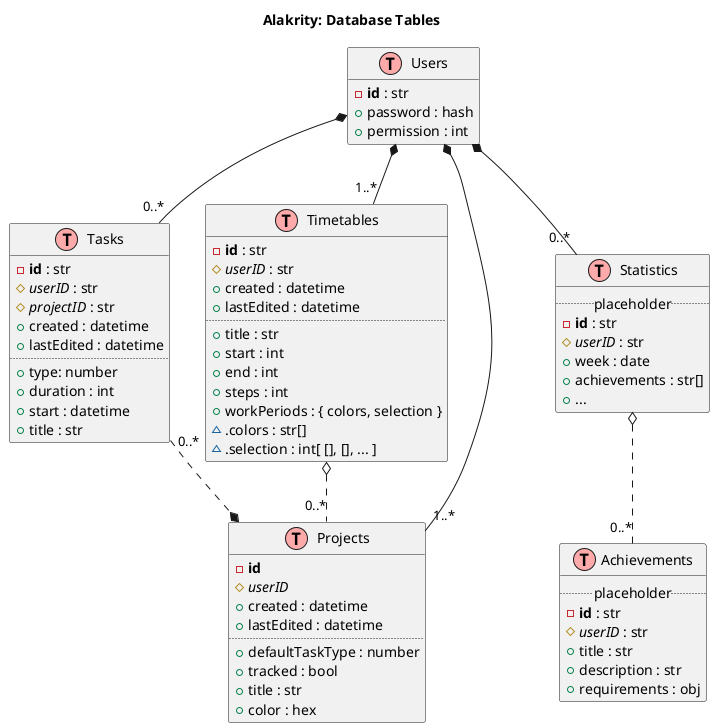 @startuml
!define table(x) class x << (T,#FFAAAA) >>
!define primary_key(x) -<b>x</b>
!define secondary_key(x) #<i>x</i>
hide methods
hide stereotypes


title Alakrity: Database Tables


table(Users) {
    primary_key(id) : str
    + password : hash
    + permission : int
}

together {

    table(Timetables) {
        primary_key(id) : str
        secondary_key(userID) : str
        + created : datetime
        + lastEdited : datetime
        ....
        + title : str
        + start : int
        + end : int
        + steps : int
        + workPeriods : { colors, selection }
        ~ .colors : str[]
        ~ .selection : int[ [], [], ... ]
    }


    table(Projects) {
        primary_key(id)
        secondary_key(userID)
        + created : datetime
        + lastEdited : datetime
        ....
        + defaultTaskType : number
        + tracked : bool
        + title : str
        + color : hex
    }

    table(Tasks) {
        primary_key(id) : str
        secondary_key(userID) : str
        secondary_key(projectID) : str
        + created : datetime
        + lastEdited : datetime
        ....
        + type: number
        + duration : int
        + start : datetime
        + title : str
    }

}

together {

    table(Statistics) {
        .. placeholder ..
        primary_key(id) : str
        secondary_key(userID) : str
        + week : date
        + achievements : str[]
        + ...
    }

    table(Achievements) {
        .. placeholder ..
        primary_key(id) : str
        secondary_key(userID) : str
        + title : str
        + description : str
        + requirements : obj
    }

}


Users *-- "0..*" Tasks
Users *-- "1..*" Projects
Users *-- "1..*" Timetables
Users *-- "0..*" Statistics

Tasks "0..*" ..* Projects

Timetables o.. "0..*" Projects

Statistics o.. "0..*" Achievements

@enduml